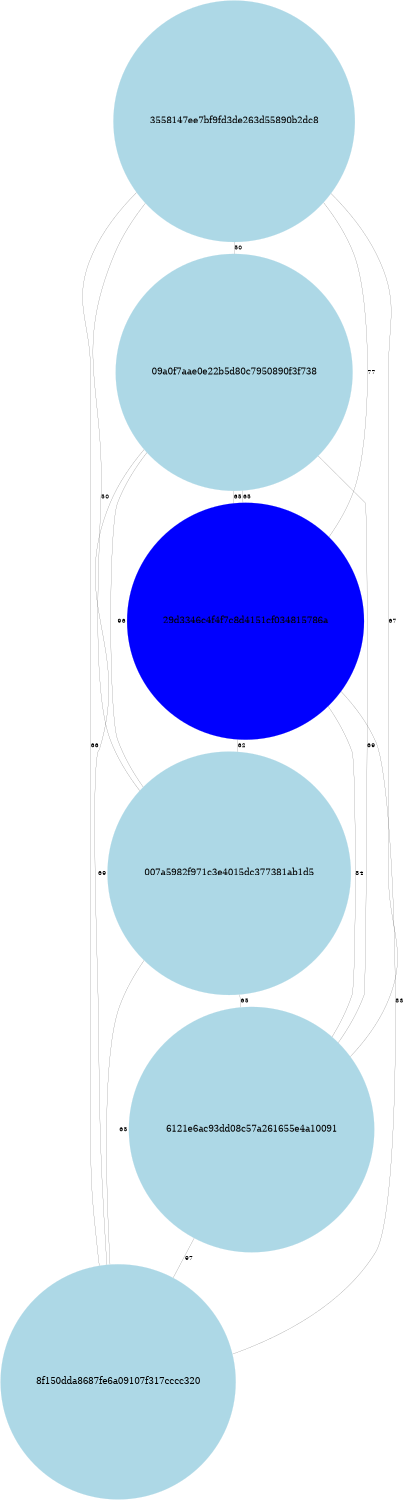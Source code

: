 graph SWF9002 {
    node [shape=circle, color=lightblue, style=filled, fontsize=64]
    edge [fontsize=48]
    bgcolor=transparent
    overlap=false
    outputorder="edgesfirst"
    size="10!,10!"
"3558147ee7bf9fd3de263d55890b2dc8" -- "8f150dda8687fe6a09107f317cccc320" [ len=3.4 label="66"]
"3558147ee7bf9fd3de263d55890b2dc8" -- "09a0f7aae0e22b5d80c7950890f3f738" [ len=5.0 label="50"]
"3558147ee7bf9fd3de263d55890b2dc8" -- "6121e6ac93dd08c57a261655e4a10091" [ len=3.3 label="67"]
"007a5982f971c3e4015dc377381ab1d5" -- "3558147ee7bf9fd3de263d55890b2dc8" [ len=5.0 label="50"]
"007a5982f971c3e4015dc377381ab1d5" -- "8f150dda8687fe6a09107f317cccc320" [ len=3.5 label="65"]
"007a5982f971c3e4015dc377381ab1d5" -- "09a0f7aae0e22b5d80c7950890f3f738" [ len=.4 label="96"]
"007a5982f971c3e4015dc377381ab1d5" -- "6121e6ac93dd08c57a261655e4a10091" [ len=3.5 label="65"]
"09a0f7aae0e22b5d80c7950890f3f738" -- "8f150dda8687fe6a09107f317cccc320" [ len=3.1 label="69"]
"09a0f7aae0e22b5d80c7950890f3f738" -- "6121e6ac93dd08c57a261655e4a10091" [ len=3.1 label="69"]
"09a0f7aae0e22b5d80c7950890f3f738" -- "29d3346c4f4f7c8d4151cf034815786a" [ len=3.5 label="65"]
"6121e6ac93dd08c57a261655e4a10091" -- "8f150dda8687fe6a09107f317cccc320" [ len=.3 label="97"]
"29d3346c4f4f7c8d4151cf034815786a" [color=blue]
"29d3346c4f4f7c8d4151cf034815786a" -- "8f150dda8687fe6a09107f317cccc320" [ len=1.7 label="83"]
"29d3346c4f4f7c8d4151cf034815786a" -- "6121e6ac93dd08c57a261655e4a10091" [ len=1.6 label="84"]
"29d3346c4f4f7c8d4151cf034815786a" -- "09a0f7aae0e22b5d80c7950890f3f738" [len=3.5 label="65"]
"29d3346c4f4f7c8d4151cf034815786a" -- "007a5982f971c3e4015dc377381ab1d5" [len=3.8 label="62"]
"29d3346c4f4f7c8d4151cf034815786a" -- "3558147ee7bf9fd3de263d55890b2dc8" [len=2.3 label="77"]
}
